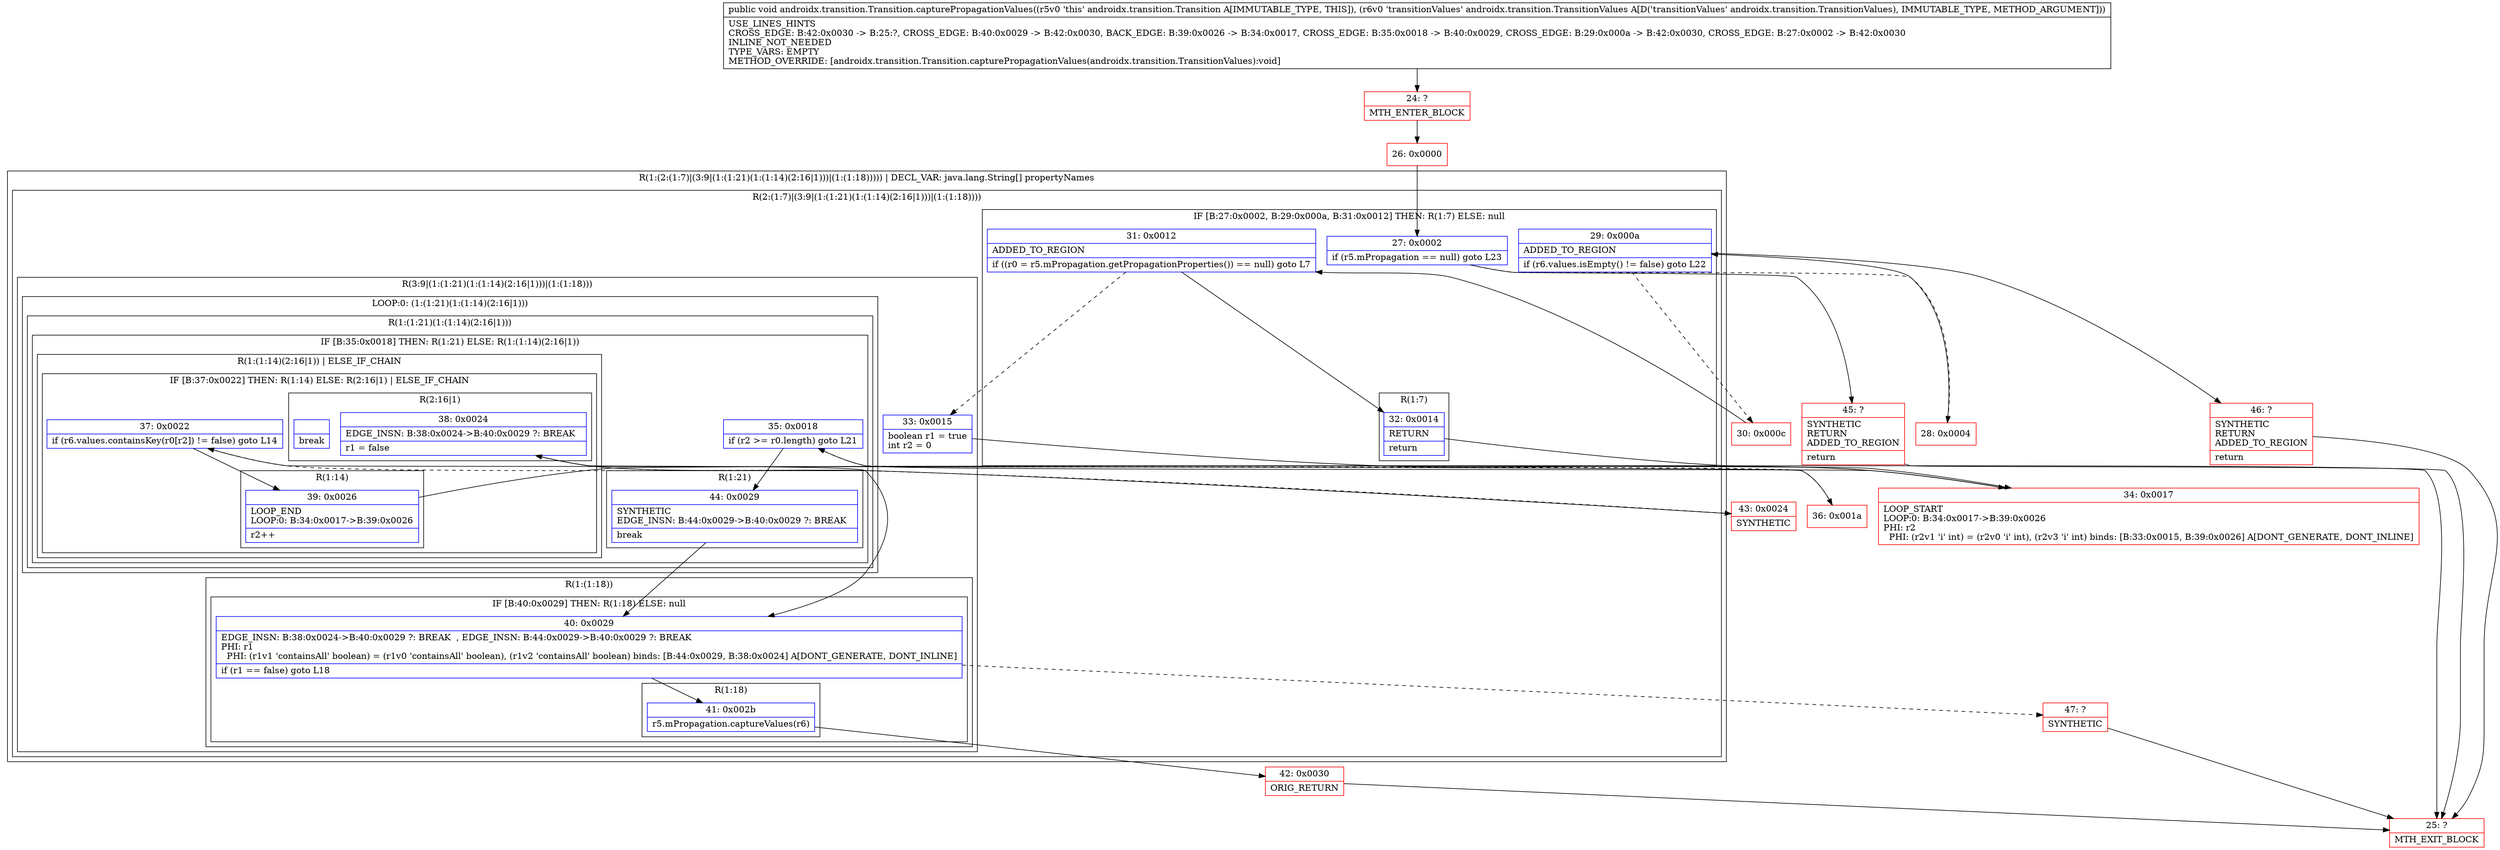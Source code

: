digraph "CFG forandroidx.transition.Transition.capturePropagationValues(Landroidx\/transition\/TransitionValues;)V" {
subgraph cluster_Region_1247531807 {
label = "R(1:(2:(1:7)|(3:9|(1:(1:21)(1:(1:14)(2:16|1)))|(1:(1:18))))) | DECL_VAR: java.lang.String[] propertyNames\l";
node [shape=record,color=blue];
subgraph cluster_Region_517616644 {
label = "R(2:(1:7)|(3:9|(1:(1:21)(1:(1:14)(2:16|1)))|(1:(1:18))))";
node [shape=record,color=blue];
subgraph cluster_IfRegion_972058096 {
label = "IF [B:27:0x0002, B:29:0x000a, B:31:0x0012] THEN: R(1:7) ELSE: null";
node [shape=record,color=blue];
Node_27 [shape=record,label="{27\:\ 0x0002|if (r5.mPropagation == null) goto L23\l}"];
Node_29 [shape=record,label="{29\:\ 0x000a|ADDED_TO_REGION\l|if (r6.values.isEmpty() != false) goto L22\l}"];
Node_31 [shape=record,label="{31\:\ 0x0012|ADDED_TO_REGION\l|if ((r0 = r5.mPropagation.getPropagationProperties()) == null) goto L7\l}"];
subgraph cluster_Region_1852442222 {
label = "R(1:7)";
node [shape=record,color=blue];
Node_32 [shape=record,label="{32\:\ 0x0014|RETURN\l|return\l}"];
}
}
subgraph cluster_Region_778498900 {
label = "R(3:9|(1:(1:21)(1:(1:14)(2:16|1)))|(1:(1:18)))";
node [shape=record,color=blue];
Node_33 [shape=record,label="{33\:\ 0x0015|boolean r1 = true\lint r2 = 0\l}"];
subgraph cluster_LoopRegion_2050880407 {
label = "LOOP:0: (1:(1:21)(1:(1:14)(2:16|1)))";
node [shape=record,color=blue];
subgraph cluster_Region_898142912 {
label = "R(1:(1:21)(1:(1:14)(2:16|1)))";
node [shape=record,color=blue];
subgraph cluster_IfRegion_1846743516 {
label = "IF [B:35:0x0018] THEN: R(1:21) ELSE: R(1:(1:14)(2:16|1))";
node [shape=record,color=blue];
Node_35 [shape=record,label="{35\:\ 0x0018|if (r2 \>= r0.length) goto L21\l}"];
subgraph cluster_Region_254670444 {
label = "R(1:21)";
node [shape=record,color=blue];
Node_44 [shape=record,label="{44\:\ 0x0029|SYNTHETIC\lEDGE_INSN: B:44:0x0029\-\>B:40:0x0029 ?: BREAK  \l|break\l}"];
}
subgraph cluster_Region_835373201 {
label = "R(1:(1:14)(2:16|1)) | ELSE_IF_CHAIN\l";
node [shape=record,color=blue];
subgraph cluster_IfRegion_255601131 {
label = "IF [B:37:0x0022] THEN: R(1:14) ELSE: R(2:16|1) | ELSE_IF_CHAIN\l";
node [shape=record,color=blue];
Node_37 [shape=record,label="{37\:\ 0x0022|if (r6.values.containsKey(r0[r2]) != false) goto L14\l}"];
subgraph cluster_Region_2004267061 {
label = "R(1:14)";
node [shape=record,color=blue];
Node_39 [shape=record,label="{39\:\ 0x0026|LOOP_END\lLOOP:0: B:34:0x0017\-\>B:39:0x0026\l|r2++\l}"];
}
subgraph cluster_Region_1972542366 {
label = "R(2:16|1)";
node [shape=record,color=blue];
Node_38 [shape=record,label="{38\:\ 0x0024|EDGE_INSN: B:38:0x0024\-\>B:40:0x0029 ?: BREAK  \l|r1 = false\l}"];
Node_InsnContainer_620635252 [shape=record,label="{|break\l}"];
}
}
}
}
}
}
subgraph cluster_Region_1427225785 {
label = "R(1:(1:18))";
node [shape=record,color=blue];
subgraph cluster_IfRegion_861478157 {
label = "IF [B:40:0x0029] THEN: R(1:18) ELSE: null";
node [shape=record,color=blue];
Node_40 [shape=record,label="{40\:\ 0x0029|EDGE_INSN: B:38:0x0024\-\>B:40:0x0029 ?: BREAK  , EDGE_INSN: B:44:0x0029\-\>B:40:0x0029 ?: BREAK  \lPHI: r1 \l  PHI: (r1v1 'containsAll' boolean) = (r1v0 'containsAll' boolean), (r1v2 'containsAll' boolean) binds: [B:44:0x0029, B:38:0x0024] A[DONT_GENERATE, DONT_INLINE]\l|if (r1 == false) goto L18\l}"];
subgraph cluster_Region_896515809 {
label = "R(1:18)";
node [shape=record,color=blue];
Node_41 [shape=record,label="{41\:\ 0x002b|r5.mPropagation.captureValues(r6)\l}"];
}
}
}
}
}
}
Node_24 [shape=record,color=red,label="{24\:\ ?|MTH_ENTER_BLOCK\l}"];
Node_26 [shape=record,color=red,label="{26\:\ 0x0000}"];
Node_28 [shape=record,color=red,label="{28\:\ 0x0004}"];
Node_30 [shape=record,color=red,label="{30\:\ 0x000c}"];
Node_25 [shape=record,color=red,label="{25\:\ ?|MTH_EXIT_BLOCK\l}"];
Node_34 [shape=record,color=red,label="{34\:\ 0x0017|LOOP_START\lLOOP:0: B:34:0x0017\-\>B:39:0x0026\lPHI: r2 \l  PHI: (r2v1 'i' int) = (r2v0 'i' int), (r2v3 'i' int) binds: [B:33:0x0015, B:39:0x0026] A[DONT_GENERATE, DONT_INLINE]\l}"];
Node_36 [shape=record,color=red,label="{36\:\ 0x001a}"];
Node_43 [shape=record,color=red,label="{43\:\ 0x0024|SYNTHETIC\l}"];
Node_42 [shape=record,color=red,label="{42\:\ 0x0030|ORIG_RETURN\l}"];
Node_47 [shape=record,color=red,label="{47\:\ ?|SYNTHETIC\l}"];
Node_46 [shape=record,color=red,label="{46\:\ ?|SYNTHETIC\lRETURN\lADDED_TO_REGION\l|return\l}"];
Node_45 [shape=record,color=red,label="{45\:\ ?|SYNTHETIC\lRETURN\lADDED_TO_REGION\l|return\l}"];
MethodNode[shape=record,label="{public void androidx.transition.Transition.capturePropagationValues((r5v0 'this' androidx.transition.Transition A[IMMUTABLE_TYPE, THIS]), (r6v0 'transitionValues' androidx.transition.TransitionValues A[D('transitionValues' androidx.transition.TransitionValues), IMMUTABLE_TYPE, METHOD_ARGUMENT]))  | USE_LINES_HINTS\lCROSS_EDGE: B:42:0x0030 \-\> B:25:?, CROSS_EDGE: B:40:0x0029 \-\> B:42:0x0030, BACK_EDGE: B:39:0x0026 \-\> B:34:0x0017, CROSS_EDGE: B:35:0x0018 \-\> B:40:0x0029, CROSS_EDGE: B:29:0x000a \-\> B:42:0x0030, CROSS_EDGE: B:27:0x0002 \-\> B:42:0x0030\lINLINE_NOT_NEEDED\lTYPE_VARS: EMPTY\lMETHOD_OVERRIDE: [androidx.transition.Transition.capturePropagationValues(androidx.transition.TransitionValues):void]\l}"];
MethodNode -> Node_24;Node_27 -> Node_28[style=dashed];
Node_27 -> Node_45;
Node_29 -> Node_30[style=dashed];
Node_29 -> Node_46;
Node_31 -> Node_32;
Node_31 -> Node_33[style=dashed];
Node_32 -> Node_25;
Node_33 -> Node_34;
Node_35 -> Node_36[style=dashed];
Node_35 -> Node_44;
Node_44 -> Node_40;
Node_37 -> Node_39;
Node_37 -> Node_43[style=dashed];
Node_39 -> Node_34;
Node_38 -> Node_40;
Node_40 -> Node_41;
Node_40 -> Node_47[style=dashed];
Node_41 -> Node_42;
Node_24 -> Node_26;
Node_26 -> Node_27;
Node_28 -> Node_29;
Node_30 -> Node_31;
Node_34 -> Node_35;
Node_36 -> Node_37;
Node_43 -> Node_38;
Node_42 -> Node_25;
Node_47 -> Node_25;
Node_46 -> Node_25;
Node_45 -> Node_25;
}

